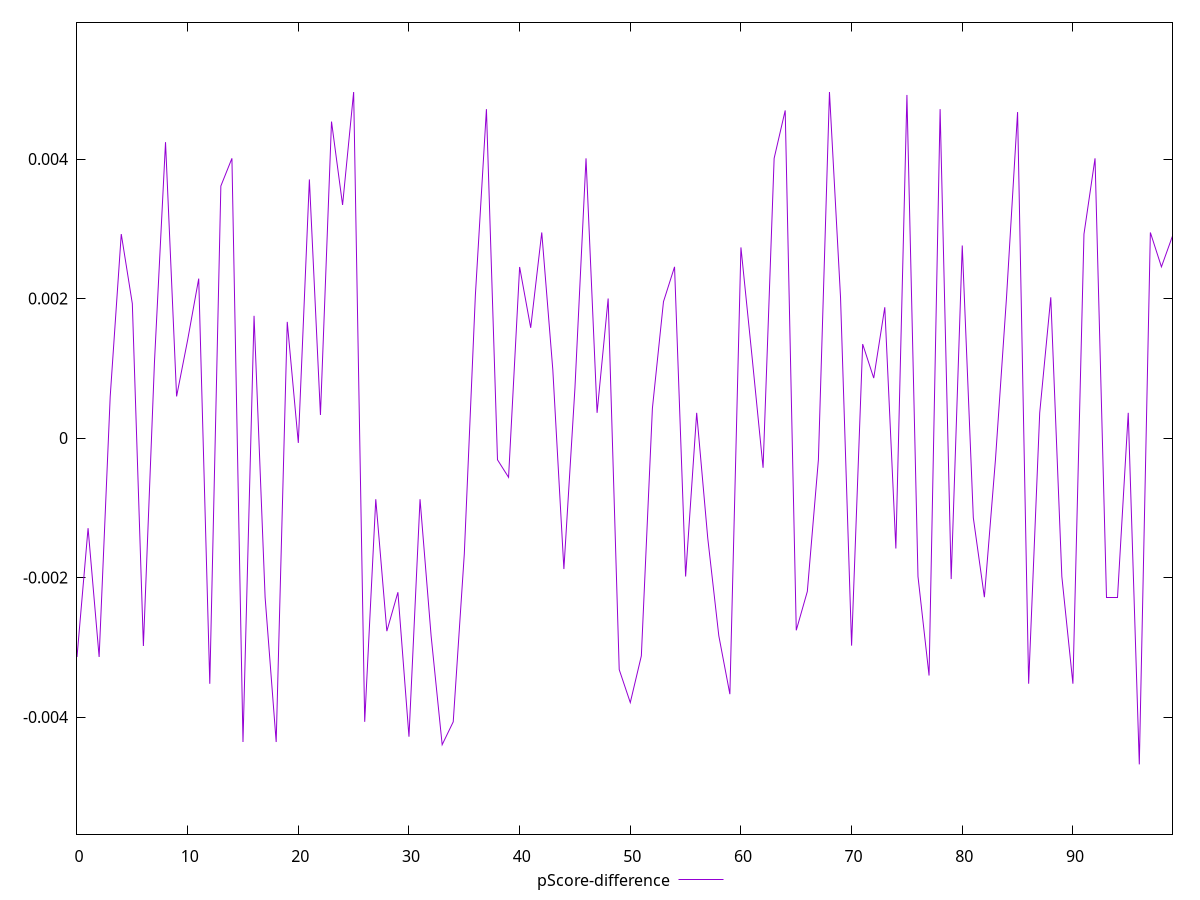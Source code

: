 reset

$pScoreDifference <<EOF
0 -0.003138121024685109
1 -0.0012915453763413902
2 -0.003138121024685109
3 0.0005938244810970023
4 0.0029251052116533033
5 0.0019271236023385777
6 -0.00298028791247798
7 0.0010881261205907995
8 0.004242984434224717
9 0.000597637385303787
10 0.0014077626577962687
11 0.0022865845403890195
12 -0.003522704316673342
13 0.0036142698767370474
14 0.004011069769594144
15 -0.004357423923150333
16 0.0017528419262116818
17 -0.0022841327847593906
18 -0.004357423923150333
19 0.0016663667822875289
20 -0.0000688027703955596
21 0.0037085878324645064
22 0.0003311376708872438
23 0.00453808758933838
24 0.003342643112083543
25 0.004961523264110451
26 -0.004067957509687886
27 -0.0008764667746923027
28 -0.00276807190491328
29 -0.0022102095443190806
30 -0.004281254958785188
31 -0.0008764667746923027
32 -0.0028340001026987693
33 -0.004396212606323821
34 -0.004067957509687886
35 -0.001662577967905518
36 0.0020446319483952147
37 0.004716032485991076
38 -0.00031119374908286646
39 -0.0005621649810486073
40 0.0024530054110163957
41 0.001581059788503758
42 0.002947998711322536
43 0.00097818843290029
44 -0.0018775612968794098
45 0.0007194357049126743
46 0.004011069769593201
47 0.00036228818439780486
48 0.002001318956943915
49 -0.0033192884265957068
50 -0.003791885702736267
51 -0.0031222836968583523
52 0.0004281899916743215
53 0.001955777976185555
54 0.002455399028099492
55 -0.001984857674998411
56 0.00036228818439780486
57 -0.001433374679666477
58 -0.0028340001026993245
59 -0.003671372932945033
60 0.0027339939582614325
61 0.0011731227921309567
62 -0.00042579873698979365
63 0.004011069769593201
64 0.004698127430147692
65 -0.0027559094095024467
66 -0.0021987929921545857
67 -0.00031119374908286646
68 0.004961523264109785
69 0.002018869051914729
70 -0.0029754429913314007
71 0.0013478174433390888
72 0.0008605299795423349
73 0.001875762075524423
74 -0.0015828712479456775
75 0.0049200226689630755
76 -0.001984857674998411
77 -0.0034044110354145007
78 0.004716032485991076
79 -0.002020733569790212
80 0.002761261965375836
81 -0.0011423680070773018
82 -0.0022808946498789062
83 -0.00031119374908286646
84 0.0020166282213171516
85 0.004674535171634464
86 -0.0035213620782646032
87 0.00036228818439780486
88 0.002018869051916339
89 -0.001984857674998411
90 -0.0035213620782646032
91 0.002925105211652748
92 0.004011069769594144
93 -0.0022808946498803495
94 -0.0022808946498803495
95 0.00036228818439630606
96 -0.00467818972752429
97 0.002947998711322536
98 0.002455399028099492
99 0.0028973960037081414
EOF

set key outside below
set xrange [0:99]
set yrange [-0.00567818972752429:0.005961523264110451]
set trange [-0.00567818972752429:0.005961523264110451]
set terminal svg size 640, 500 enhanced background rgb 'white'
set output "report_00011_2021-02-09T10:53:21.242Z/max-potential-fid/samples/pages/pScore-difference/values.svg"

plot $pScoreDifference title "pScore-difference" with line

reset

